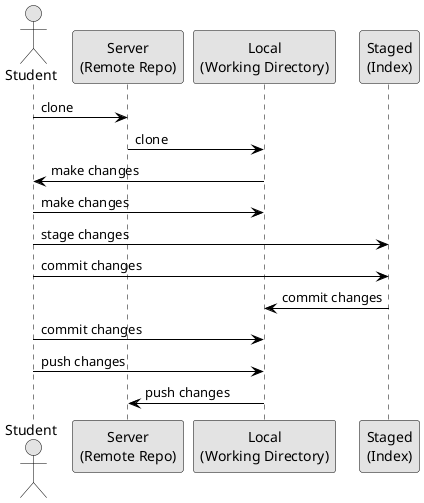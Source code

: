 @startuml
skinparam monochrome true
skinparam sequence {
    ArrowColor Black
    ActorBorderColor Black
    LifeLineBorderColor Black
    ParticipantBorderColor Black
}

actor "Student" as Student
participant "Server\n(Remote Repo)" as Server
participant "Local\n(Working Directory)" as Local
participant "Staged\n(Index)" as Staged

Student -> Server : clone
Server -> Local : clone
Local -> Student : make changes
Student -> Local : make changes
Student -> Staged : stage changes
Student -> Staged : commit changes
Staged -> Local : commit changes
Student -> Local : commit changes
Student -> Local : push changes
Local -> Server : push changes
@enduml